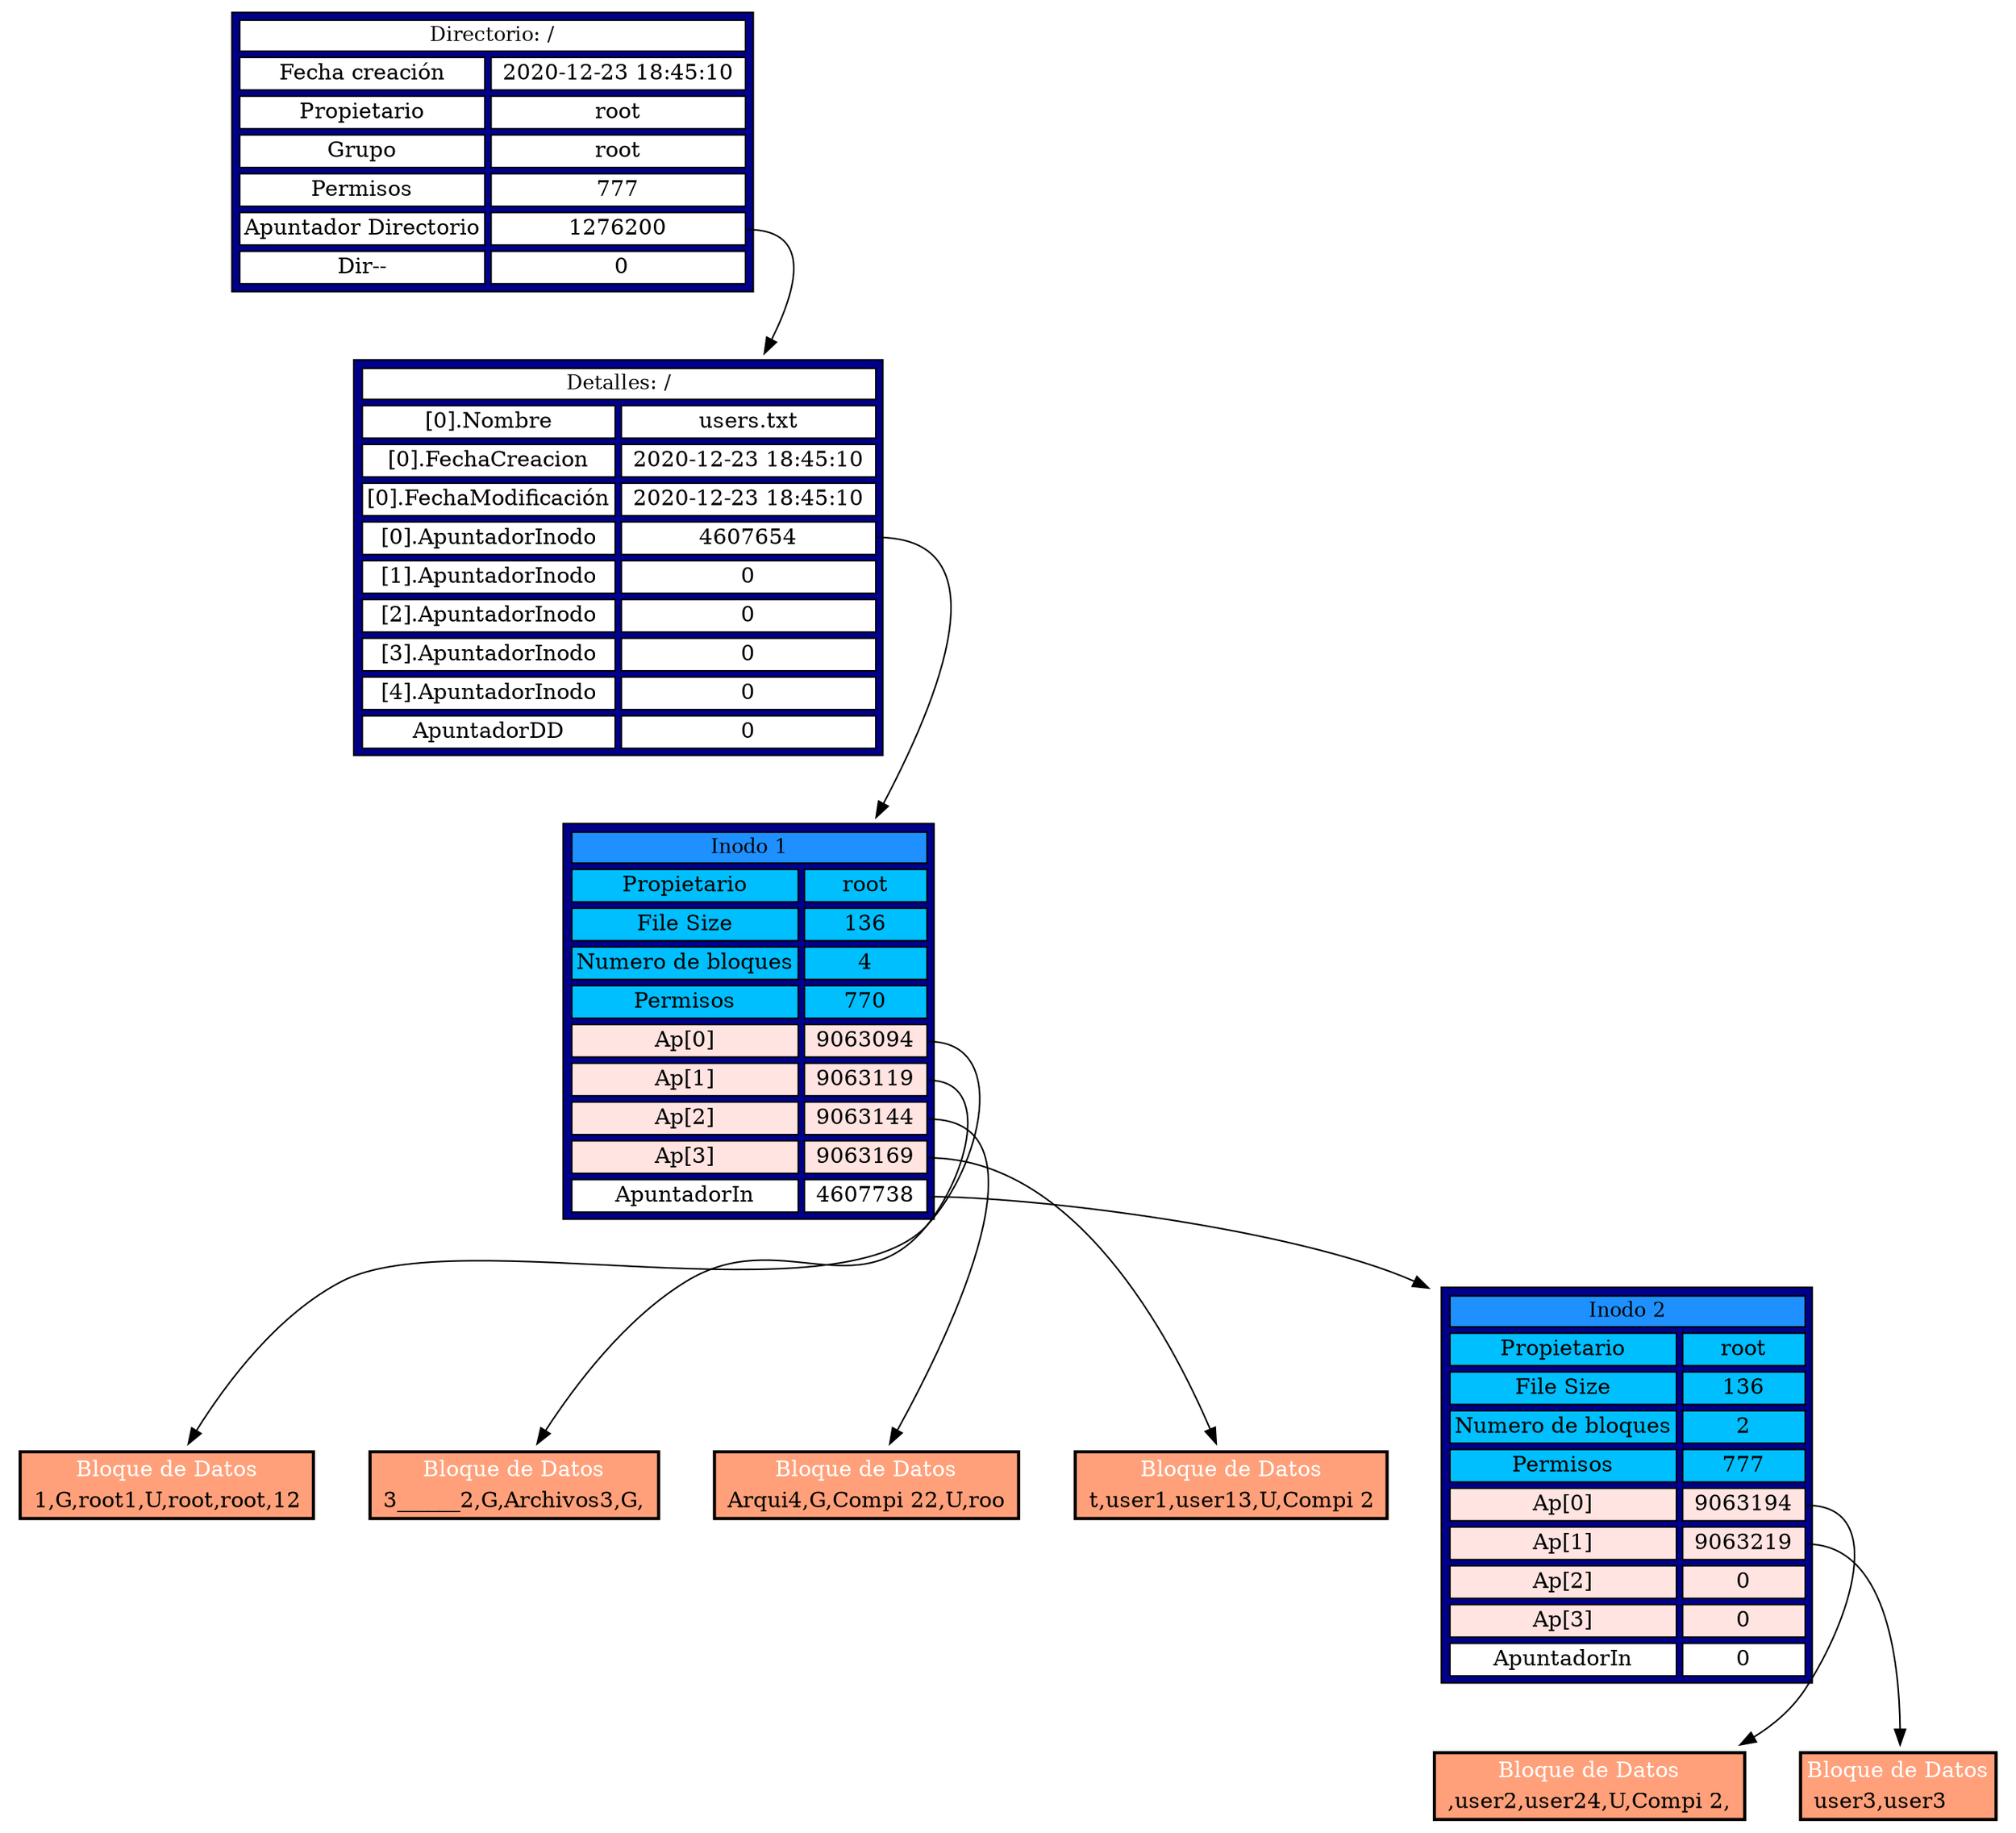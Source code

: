 digraph Tree {
		node [shape=plaintext];
		AVD0 [label=<
	<TABLE BORDER="1"  cellpadding="2"   CELLBORDER="1" CELLSPACING="4" BGCOLOR="blue4" color = 'black'>            
	   <TR> 
		   <TD bgcolor='white' colspan="2"><font color='black' point-size='13'>Directorio: /</font></TD>
	   </TR>
	   <TR> 
		   <TD bgcolor='white' >Fecha creación</TD>
		   <TD bgcolor='white' > 2020-12-23 18:45:10 </TD>
	   </TR>
	   <TR>
		   <TD bgcolor='white' >Propietario</TD>
		   <TD bgcolor='white' > root </TD>
	   </TR>
	   <TR>
		   <TD bgcolor='white' >Grupo</TD>
		   <TD bgcolor='white' > root </TD>
	   </TR>
	   <TR>
		   <TD bgcolor='white' >Permisos</TD>
		   <TD bgcolor='white' > 777 </TD>
	   </TR>
	   
	   <TR>
		   <TD  bgcolor='white' >Apuntador Directorio</TD>
		   <TD  bgcolor='white' PORT="6"> 1276200 </TD>
	   </TR>
	   <TR>
		   <TD  bgcolor='white' >Dir--</TD>
		   <TD  bgcolor='white' PORT="7"> 0</TD>
	   </TR>
   </TABLE>
	>];

	AVD0:6->DD0

			DD0 [label=<
	<TABLE BORDER="1"  cellpadding="2"   CELLBORDER="1" CELLSPACING="4" BGCOLOR="blue4" color = 'black'>            
	   <TR> 
		   <TD bgcolor='white' colspan="2"><font color='black' point-size='13'>Detalles: /</font></TD>
	   </TR>
	   <TR>
		   <TD bgcolor='white' >[0].Nombre</TD>
		   <TD bgcolor='white' > users.txt </TD>
	   </TR>
	   <TR>
		   <TD bgcolor='white' >[0].FechaCreacion</TD>
		   <TD bgcolor='white' > 2020-12-23 18:45:10 </TD>
	   </TR>
		<TR>
		   <TD bgcolor='white' >[0].FechaModificación</TD>
		   <TD bgcolor='white' > 2020-12-23 18:45:10 </TD>
	   </TR>
		<TR>
		   <TD bgcolor='white' >[0].ApuntadorInodo</TD>
		   <TD bgcolor='white' PORT="0" > 4607654 </TD>
	   </TR>
		
		<TR>
		   <TD bgcolor='white' >[1].ApuntadorInodo</TD>
		   <TD bgcolor='white' PORT="1" > 0 </TD>
	   </TR>
				<TR>
		   <TD bgcolor='white' >[2].ApuntadorInodo</TD>
		   <TD bgcolor='white' PORT="2" > 0 </TD>
	   </TR>
		<TR>
		   <TD bgcolor='white' >[3].ApuntadorInodo</TD>
		   <TD bgcolor='white' PORT="3" > 0 </TD>
	   </TR>
		
		<TR>
		   <TD bgcolor='white' >[4].ApuntadorInodo</TD>
		   <TD bgcolor='white' PORT="4" > 0 </TD>
	   </TR>
	   <TR>
		   <TD  bgcolor='white' >ApuntadorDD</TD>
		   <TD  bgcolor='white' PORT="5"> 0 </TD>
	   </TR>

   </TABLE>
	>];

	DD0:0->Inodo0
			
				Inodo0 [label=<
	<TABLE   cellpadding="2"   CELLBORDER="1" CELLSPACING="4" BGCOLOR="blue4" color = 'black'>            
	   <TR>
	   <TD bgcolor='dodgerblue' colspan="2"><font color='black' point-size='13'>Inodo 1</font></TD>
	   </TR>
	   <TR> 
		   <TD bgcolor='deepskyblue' >Propietario</TD>
		   <TD bgcolor='deepskyblue' > root </TD>
	   </TR>
	   
	   <TR> 
		   <TD bgcolor='deepskyblue' >File Size</TD>
		   <TD bgcolor='deepskyblue' > 136 </TD>
	   </TR>
	   <TR> 
		   <TD bgcolor='deepskyblue' >Numero de bloques</TD>
		   <TD bgcolor='deepskyblue' > 4 </TD>
	   </TR>
	   <TR> 
		   <TD bgcolor='deepskyblue' >Permisos</TD>
		   <TD bgcolor='deepskyblue' > 770 </TD>
	   </TR>
	   <TR> 
		   <TD bgcolor='mistyrose' >Ap[0]</TD>
		   <TD bgcolor='mistyrose' PORT="0" > 9063094 </TD>
	   </TR>
	   <TR> 
		   <TD bgcolor='mistyrose' >Ap[1]</TD>
		   <TD bgcolor='mistyrose' PORT="1" > 9063119 </TD>
	   </TR>
	   <TR> 
		   <TD bgcolor='mistyrose' >Ap[2]</TD>
		   <TD bgcolor='mistyrose' PORT="2" > 9063144 </TD>
	   </TR>
	   <TR> 
		   <TD bgcolor='mistyrose' >Ap[3]</TD>
		   <TD bgcolor='mistyrose' PORT="3" > 9063169 </TD>
	   </TR>
	   <TR> 
		   <TD bgcolor='white' >ApuntadorIn</TD>
		   <TD bgcolor='white' PORT="4" > 4607738 </TD>
	   </TR>

   	</TABLE>
   >];
   
	Inodo0:0->Bloque0
			
				Bloque0 [label=<
	<table border="2" cellborder="0" cellspacing="1" bgcolor="lightsalmon" color="black">
		<tr> 
			<TD align ="center"><font color="white" >Bloque de Datos</font></TD> 
		</tr>
		<tr>
			<TD align="left"> 1,G,root
1,U,root,root,12 </TD>
		</tr>
	</table>
	>];
	
	Inodo0:1->Bloque1
			
				Bloque1 [label=<
	<table border="2" cellborder="0" cellspacing="1" bgcolor="lightsalmon" color="black">
		<tr> 
			<TD align ="center"><font color="white" >Bloque de Datos</font></TD> 
		</tr>
		<tr>
			<TD align="left"> 3______
2,G,Archivos
3,G, </TD>
		</tr>
	</table>
	>];
	
	Inodo0:2->Bloque2
			
				Bloque2 [label=<
	<table border="2" cellborder="0" cellspacing="1" bgcolor="lightsalmon" color="black">
		<tr> 
			<TD align ="center"><font color="white" >Bloque de Datos</font></TD> 
		</tr>
		<tr>
			<TD align="left"> Arqui
4,G,Compi 2
2,U,roo </TD>
		</tr>
	</table>
	>];
	
	Inodo0:3->Bloque3
			
				Bloque3 [label=<
	<table border="2" cellborder="0" cellspacing="1" bgcolor="lightsalmon" color="black">
		<tr> 
			<TD align ="center"><font color="white" >Bloque de Datos</font></TD> 
		</tr>
		<tr>
			<TD align="left"> t,user1,user1
3,U,Compi 2 </TD>
		</tr>
	</table>
	>];
	
	Inodo0:4->Inodo1
			
				Inodo1 [label=<
	<TABLE   cellpadding="2"   CELLBORDER="1" CELLSPACING="4" BGCOLOR="blue4" color = 'black'>            
	   <TR>
	   <TD bgcolor='dodgerblue' colspan="2"><font color='black' point-size='13'>Inodo 2</font></TD>
	   </TR>
	   <TR> 
		   <TD bgcolor='deepskyblue' >Propietario</TD>
		   <TD bgcolor='deepskyblue' > root </TD>
	   </TR>
	   
	   <TR> 
		   <TD bgcolor='deepskyblue' >File Size</TD>
		   <TD bgcolor='deepskyblue' > 136 </TD>
	   </TR>
	   <TR> 
		   <TD bgcolor='deepskyblue' >Numero de bloques</TD>
		   <TD bgcolor='deepskyblue' > 2 </TD>
	   </TR>
	   <TR> 
		   <TD bgcolor='deepskyblue' >Permisos</TD>
		   <TD bgcolor='deepskyblue' > 777 </TD>
	   </TR>
	   <TR> 
		   <TD bgcolor='mistyrose' >Ap[0]</TD>
		   <TD bgcolor='mistyrose' PORT="0" > 9063194 </TD>
	   </TR>
	   <TR> 
		   <TD bgcolor='mistyrose' >Ap[1]</TD>
		   <TD bgcolor='mistyrose' PORT="1" > 9063219 </TD>
	   </TR>
	   <TR> 
		   <TD bgcolor='mistyrose' >Ap[2]</TD>
		   <TD bgcolor='mistyrose' PORT="2" > 0 </TD>
	   </TR>
	   <TR> 
		   <TD bgcolor='mistyrose' >Ap[3]</TD>
		   <TD bgcolor='mistyrose' PORT="3" > 0 </TD>
	   </TR>
	   <TR> 
		   <TD bgcolor='white' >ApuntadorIn</TD>
		   <TD bgcolor='white' PORT="4" > 0 </TD>
	   </TR>

   	</TABLE>
   >];
   
	Inodo1:0->Bloque4
			
				Bloque4 [label=<
	<table border="2" cellborder="0" cellspacing="1" bgcolor="lightsalmon" color="black">
		<tr> 
			<TD align ="center"><font color="white" >Bloque de Datos</font></TD> 
		</tr>
		<tr>
			<TD align="left"> ,user2,user2
4,U,Compi 2, </TD>
		</tr>
	</table>
	>];
	
	Inodo1:1->Bloque5
			
				Bloque5 [label=<
	<table border="2" cellborder="0" cellspacing="1" bgcolor="lightsalmon" color="black">
		<tr> 
			<TD align ="center"><font color="white" >Bloque de Datos</font></TD> 
		</tr>
		<tr>
			<TD align="left"> user3,user3 </TD>
		</tr>
	</table>
	>];
	
	}